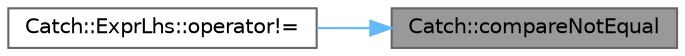 digraph "Catch::compareNotEqual"
{
 // LATEX_PDF_SIZE
  bgcolor="transparent";
  edge [fontname=Helvetica,fontsize=10,labelfontname=Helvetica,labelfontsize=10];
  node [fontname=Helvetica,fontsize=10,shape=box,height=0.2,width=0.4];
  rankdir="RL";
  Node1 [id="Node000001",label="Catch::compareNotEqual",height=0.2,width=0.4,color="gray40", fillcolor="grey60", style="filled", fontcolor="black",tooltip=" "];
  Node1 -> Node2 [id="edge3_Node000001_Node000002",dir="back",color="steelblue1",style="solid",tooltip=" "];
  Node2 [id="Node000002",label="Catch::ExprLhs::operator!=",height=0.2,width=0.4,color="grey40", fillcolor="white", style="filled",URL="$class_catch_1_1_expr_lhs.html#a2d660580c0a8e6bb24b65a4b5364b5b1",tooltip=" "];
}
